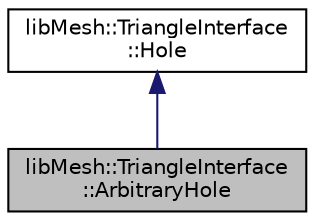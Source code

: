 digraph "libMesh::TriangleInterface::ArbitraryHole"
{
  edge [fontname="Helvetica",fontsize="10",labelfontname="Helvetica",labelfontsize="10"];
  node [fontname="Helvetica",fontsize="10",shape=record];
  Node1 [label="libMesh::TriangleInterface\l::ArbitraryHole",height=0.2,width=0.4,color="black", fillcolor="grey75", style="filled", fontcolor="black"];
  Node2 -> Node1 [dir="back",color="midnightblue",fontsize="10",style="solid",fontname="Helvetica"];
  Node2 [label="libMesh::TriangleInterface\l::Hole",height=0.2,width=0.4,color="black", fillcolor="white", style="filled",URL="$classlibMesh_1_1TriangleInterface_1_1Hole.html",tooltip="Class for parameterizing 2D holes to be meshed with Triangle. "];
}
